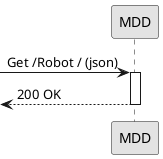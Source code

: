 @startuml
'http://plantuml.com/skinparam.html
skinparam monochrome true
skinparam packageStyle rect
skinparam shadowing false

participant MDD as route

-> route: Get /Robot / (json)
activate route
  <-- route: 200 OK
  deactivate

@enduml